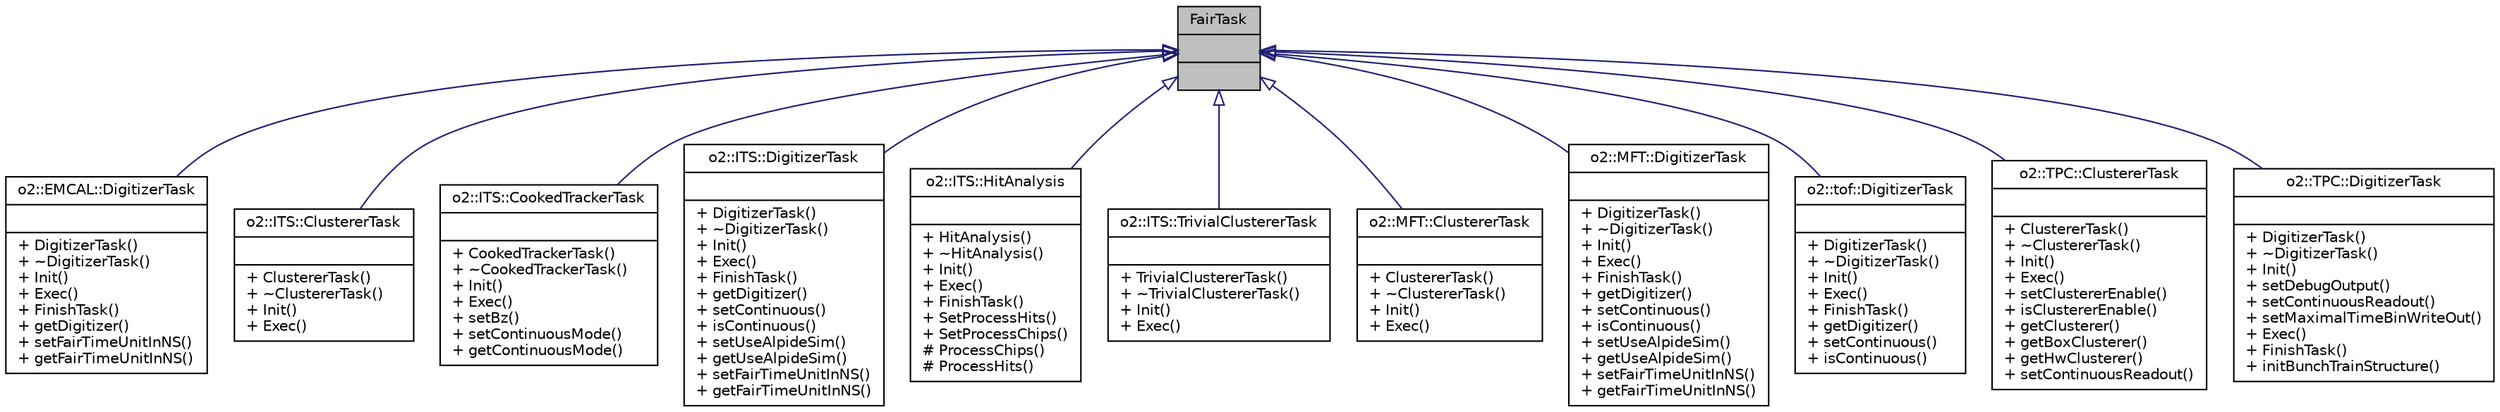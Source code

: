 digraph "FairTask"
{
 // INTERACTIVE_SVG=YES
  bgcolor="transparent";
  edge [fontname="Helvetica",fontsize="10",labelfontname="Helvetica",labelfontsize="10"];
  node [fontname="Helvetica",fontsize="10",shape=record];
  Node1 [label="{FairTask\n||}",height=0.2,width=0.4,color="black", fillcolor="grey75", style="filled" fontcolor="black"];
  Node1 -> Node2 [dir="back",color="midnightblue",fontsize="10",style="solid",arrowtail="onormal",fontname="Helvetica"];
  Node2 [label="{o2::EMCAL::DigitizerTask\n||+ DigitizerTask()\l+ ~DigitizerTask()\l+ Init()\l+ Exec()\l+ FinishTask()\l+ getDigitizer()\l+ setFairTimeUnitInNS()\l+ getFairTimeUnitInNS()\l}",height=0.2,width=0.4,color="black",URL="$de/d8a/classo2_1_1EMCAL_1_1DigitizerTask.html"];
  Node1 -> Node3 [dir="back",color="midnightblue",fontsize="10",style="solid",arrowtail="onormal",fontname="Helvetica"];
  Node3 [label="{o2::ITS::ClustererTask\n||+ ClustererTask()\l+ ~ClustererTask()\l+ Init()\l+ Exec()\l}",height=0.2,width=0.4,color="black",URL="$db/df6/classo2_1_1ITS_1_1ClustererTask.html"];
  Node1 -> Node4 [dir="back",color="midnightblue",fontsize="10",style="solid",arrowtail="onormal",fontname="Helvetica"];
  Node4 [label="{o2::ITS::CookedTrackerTask\n||+ CookedTrackerTask()\l+ ~CookedTrackerTask()\l+ Init()\l+ Exec()\l+ setBz()\l+ setContinuousMode()\l+ getContinuousMode()\l}",height=0.2,width=0.4,color="black",URL="$d8/d68/classo2_1_1ITS_1_1CookedTrackerTask.html"];
  Node1 -> Node5 [dir="back",color="midnightblue",fontsize="10",style="solid",arrowtail="onormal",fontname="Helvetica"];
  Node5 [label="{o2::ITS::DigitizerTask\n||+ DigitizerTask()\l+ ~DigitizerTask()\l+ Init()\l+ Exec()\l+ FinishTask()\l+ getDigitizer()\l+ setContinuous()\l+ isContinuous()\l+ setUseAlpideSim()\l+ getUseAlpideSim()\l+ setFairTimeUnitInNS()\l+ getFairTimeUnitInNS()\l}",height=0.2,width=0.4,color="black",URL="$de/d22/classo2_1_1ITS_1_1DigitizerTask.html"];
  Node1 -> Node6 [dir="back",color="midnightblue",fontsize="10",style="solid",arrowtail="onormal",fontname="Helvetica"];
  Node6 [label="{o2::ITS::HitAnalysis\n||+ HitAnalysis()\l+ ~HitAnalysis()\l+ Init()\l+ Exec()\l+ FinishTask()\l+ SetProcessHits()\l+ SetProcessChips()\l# ProcessChips()\l# ProcessHits()\l}",height=0.2,width=0.4,color="black",URL="$d6/df5/classo2_1_1ITS_1_1HitAnalysis.html"];
  Node1 -> Node7 [dir="back",color="midnightblue",fontsize="10",style="solid",arrowtail="onormal",fontname="Helvetica"];
  Node7 [label="{o2::ITS::TrivialClustererTask\n||+ TrivialClustererTask()\l+ ~TrivialClustererTask()\l+ Init()\l+ Exec()\l}",height=0.2,width=0.4,color="black",URL="$db/d78/classo2_1_1ITS_1_1TrivialClustererTask.html"];
  Node1 -> Node8 [dir="back",color="midnightblue",fontsize="10",style="solid",arrowtail="onormal",fontname="Helvetica"];
  Node8 [label="{o2::MFT::ClustererTask\n||+ ClustererTask()\l+ ~ClustererTask()\l+ Init()\l+ Exec()\l}",height=0.2,width=0.4,color="black",URL="$d7/d6d/classo2_1_1MFT_1_1ClustererTask.html"];
  Node1 -> Node9 [dir="back",color="midnightblue",fontsize="10",style="solid",arrowtail="onormal",fontname="Helvetica"];
  Node9 [label="{o2::MFT::DigitizerTask\n||+ DigitizerTask()\l+ ~DigitizerTask()\l+ Init()\l+ Exec()\l+ FinishTask()\l+ getDigitizer()\l+ setContinuous()\l+ isContinuous()\l+ setUseAlpideSim()\l+ getUseAlpideSim()\l+ setFairTimeUnitInNS()\l+ getFairTimeUnitInNS()\l}",height=0.2,width=0.4,color="black",URL="$d0/d22/classo2_1_1MFT_1_1DigitizerTask.html"];
  Node1 -> Node10 [dir="back",color="midnightblue",fontsize="10",style="solid",arrowtail="onormal",fontname="Helvetica"];
  Node10 [label="{o2::tof::DigitizerTask\n||+ DigitizerTask()\l+ ~DigitizerTask()\l+ Init()\l+ Exec()\l+ FinishTask()\l+ getDigitizer()\l+ setContinuous()\l+ isContinuous()\l}",height=0.2,width=0.4,color="black",URL="$d0/dad/classo2_1_1tof_1_1DigitizerTask.html"];
  Node1 -> Node11 [dir="back",color="midnightblue",fontsize="10",style="solid",arrowtail="onormal",fontname="Helvetica"];
  Node11 [label="{o2::TPC::ClustererTask\n||+ ClustererTask()\l+ ~ClustererTask()\l+ Init()\l+ Exec()\l+ setClustererEnable()\l+ isClustererEnable()\l+ getClusterer()\l+ getBoxClusterer()\l+ getHwClusterer()\l+ setContinuousReadout()\l}",height=0.2,width=0.4,color="black",URL="$db/df7/classo2_1_1TPC_1_1ClustererTask.html"];
  Node1 -> Node12 [dir="back",color="midnightblue",fontsize="10",style="solid",arrowtail="onormal",fontname="Helvetica"];
  Node12 [label="{o2::TPC::DigitizerTask\n||+ DigitizerTask()\l+ ~DigitizerTask()\l+ Init()\l+ setDebugOutput()\l+ setContinuousReadout()\l+ setMaximalTimeBinWriteOut()\l+ Exec()\l+ FinishTask()\l+ initBunchTrainStructure()\l}",height=0.2,width=0.4,color="black",URL="$dd/d64/classo2_1_1TPC_1_1DigitizerTask.html"];
}
